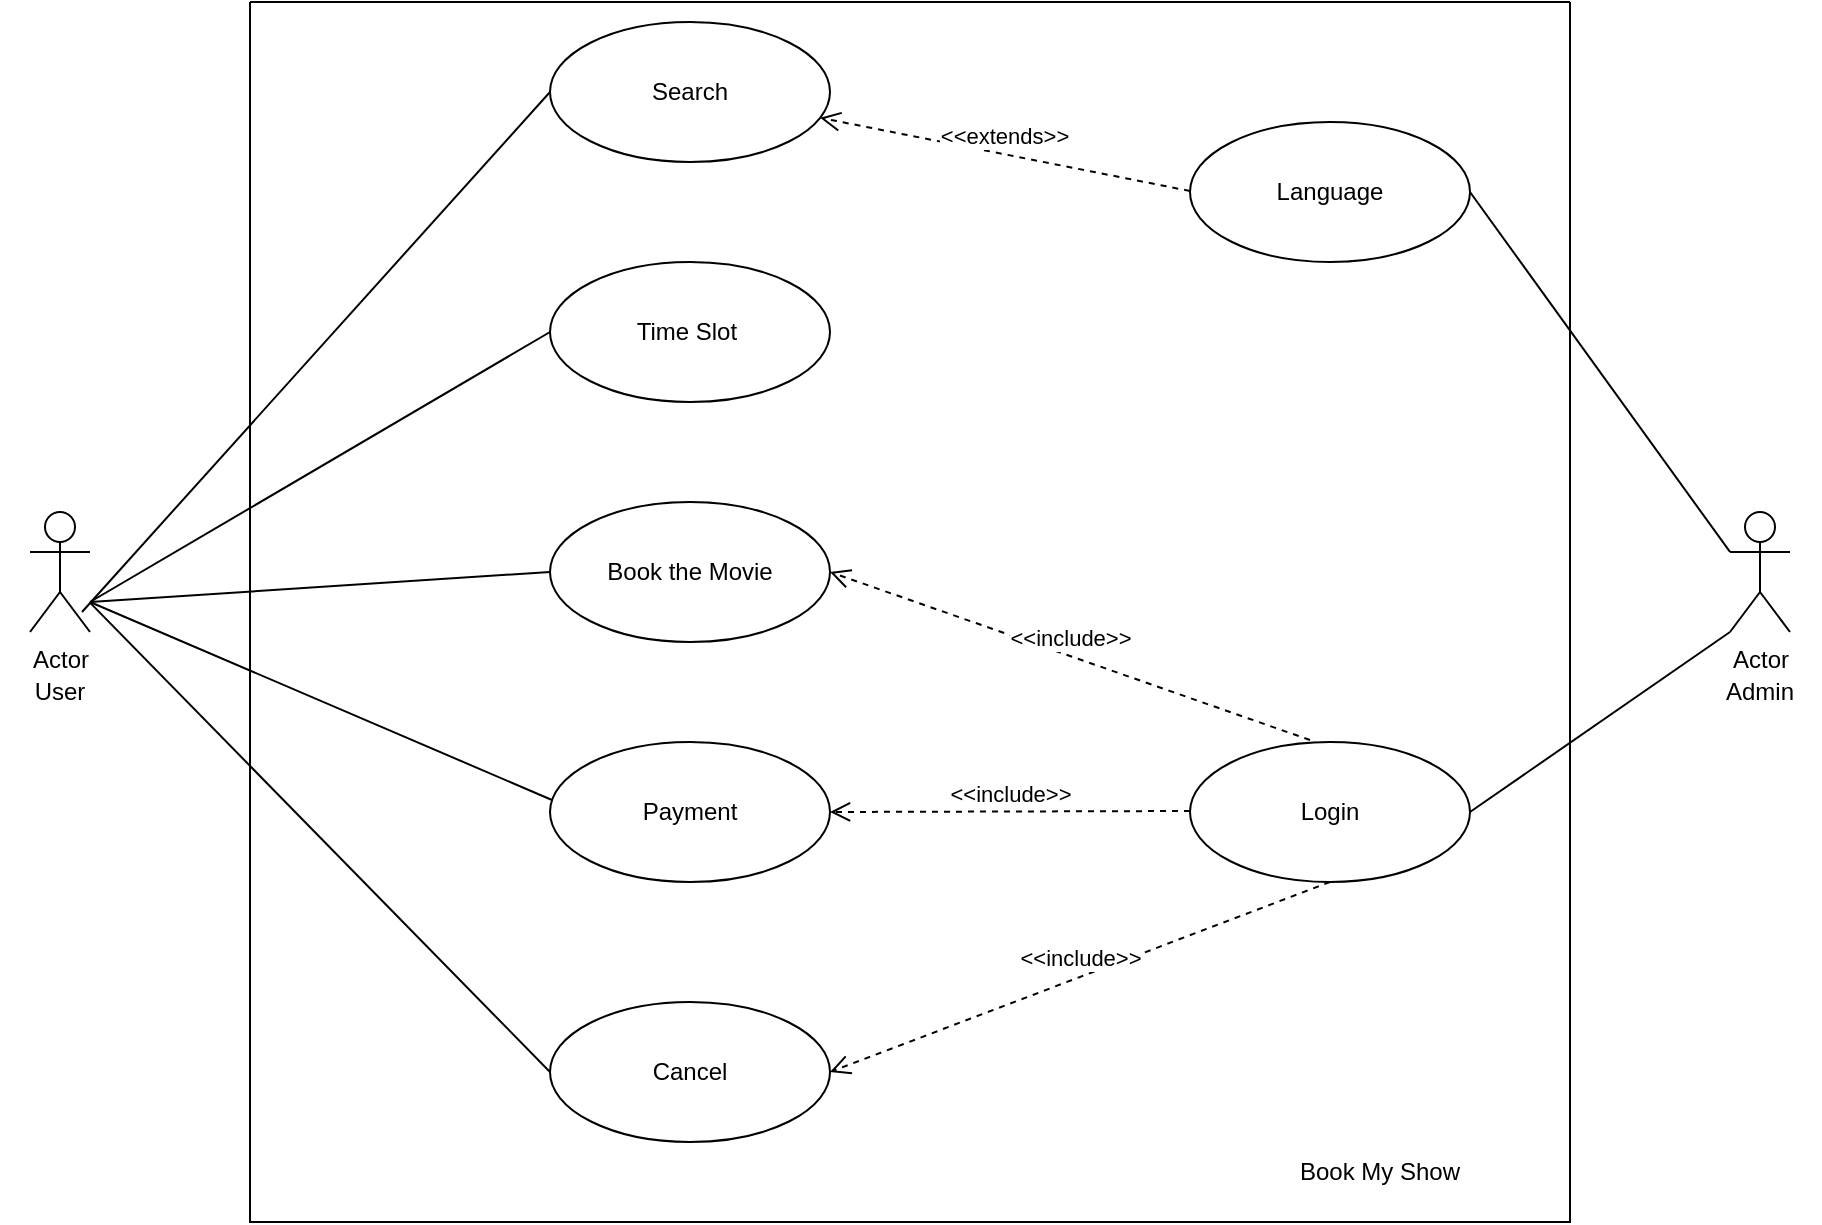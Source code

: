 <mxfile version="24.0.2" type="github">
  <diagram name="Page-1" id="3_H8ivSbetBl72P3CNzi">
    <mxGraphModel dx="1296" dy="683" grid="1" gridSize="10" guides="1" tooltips="1" connect="1" arrows="1" fold="1" page="1" pageScale="1" pageWidth="850" pageHeight="1100" math="0" shadow="0">
      <root>
        <mxCell id="0" />
        <mxCell id="1" parent="0" />
        <mxCell id="ZFSDl9lkwHXLmLVonI5_-1" value="Actor" style="shape=umlActor;verticalLabelPosition=bottom;verticalAlign=top;html=1;" vertex="1" parent="1">
          <mxGeometry x="80" y="335" width="30" height="60" as="geometry" />
        </mxCell>
        <mxCell id="ZFSDl9lkwHXLmLVonI5_-5" value="Search" style="ellipse;whiteSpace=wrap;html=1;" vertex="1" parent="1">
          <mxGeometry x="340" y="90" width="140" height="70" as="geometry" />
        </mxCell>
        <mxCell id="ZFSDl9lkwHXLmLVonI5_-6" value="Payment" style="ellipse;whiteSpace=wrap;html=1;" vertex="1" parent="1">
          <mxGeometry x="340" y="450" width="140" height="70" as="geometry" />
        </mxCell>
        <mxCell id="ZFSDl9lkwHXLmLVonI5_-7" value="Book the Movie" style="ellipse;whiteSpace=wrap;html=1;" vertex="1" parent="1">
          <mxGeometry x="340" y="330" width="140" height="70" as="geometry" />
        </mxCell>
        <mxCell id="ZFSDl9lkwHXLmLVonI5_-8" value="Cancel" style="ellipse;whiteSpace=wrap;html=1;" vertex="1" parent="1">
          <mxGeometry x="340" y="580" width="140" height="70" as="geometry" />
        </mxCell>
        <mxCell id="ZFSDl9lkwHXLmLVonI5_-9" value="Time Slot&lt;span style=&quot;white-space: pre;&quot;&gt;&#x9;&lt;/span&gt;" style="ellipse;whiteSpace=wrap;html=1;" vertex="1" parent="1">
          <mxGeometry x="340" y="210" width="140" height="70" as="geometry" />
        </mxCell>
        <mxCell id="ZFSDl9lkwHXLmLVonI5_-10" style="edgeStyle=orthogonalEdgeStyle;rounded=0;orthogonalLoop=1;jettySize=auto;html=1;exitX=0.5;exitY=1;exitDx=0;exitDy=0;" edge="1" parent="1" source="ZFSDl9lkwHXLmLVonI5_-7" target="ZFSDl9lkwHXLmLVonI5_-7">
          <mxGeometry relative="1" as="geometry" />
        </mxCell>
        <mxCell id="ZFSDl9lkwHXLmLVonI5_-11" value="Login" style="ellipse;whiteSpace=wrap;html=1;" vertex="1" parent="1">
          <mxGeometry x="660" y="450" width="140" height="70" as="geometry" />
        </mxCell>
        <mxCell id="ZFSDl9lkwHXLmLVonI5_-12" value="Actor" style="shape=umlActor;verticalLabelPosition=bottom;verticalAlign=top;html=1;" vertex="1" parent="1">
          <mxGeometry x="930" y="335" width="30" height="60" as="geometry" />
        </mxCell>
        <mxCell id="ZFSDl9lkwHXLmLVonI5_-17" value="&amp;lt;&amp;lt;include&amp;gt;&amp;gt;" style="html=1;verticalAlign=bottom;endArrow=open;dashed=1;endSize=8;curved=0;rounded=0;entryX=1;entryY=0.5;entryDx=0;entryDy=0;" edge="1" parent="1" target="ZFSDl9lkwHXLmLVonI5_-7">
          <mxGeometry relative="1" as="geometry">
            <mxPoint x="720" y="449" as="sourcePoint" />
            <mxPoint x="640" y="449" as="targetPoint" />
          </mxGeometry>
        </mxCell>
        <mxCell id="ZFSDl9lkwHXLmLVonI5_-18" value="&amp;lt;&amp;lt;include&amp;gt;&amp;gt;" style="html=1;verticalAlign=bottom;endArrow=open;dashed=1;endSize=8;curved=0;rounded=0;entryX=1;entryY=0.5;entryDx=0;entryDy=0;" edge="1" parent="1" target="ZFSDl9lkwHXLmLVonI5_-6">
          <mxGeometry relative="1" as="geometry">
            <mxPoint x="660" y="484.5" as="sourcePoint" />
            <mxPoint x="580" y="484.5" as="targetPoint" />
          </mxGeometry>
        </mxCell>
        <mxCell id="ZFSDl9lkwHXLmLVonI5_-19" value="&amp;lt;&amp;lt;include&amp;gt;&amp;gt;" style="html=1;verticalAlign=bottom;endArrow=open;dashed=1;endSize=8;curved=0;rounded=0;entryX=1;entryY=0.5;entryDx=0;entryDy=0;" edge="1" parent="1" target="ZFSDl9lkwHXLmLVonI5_-8">
          <mxGeometry relative="1" as="geometry">
            <mxPoint x="730" y="520" as="sourcePoint" />
            <mxPoint x="650" y="520" as="targetPoint" />
          </mxGeometry>
        </mxCell>
        <mxCell id="ZFSDl9lkwHXLmLVonI5_-20" value="" style="endArrow=none;html=1;rounded=0;entryX=0;entryY=0.5;entryDx=0;entryDy=0;" edge="1" parent="1" source="ZFSDl9lkwHXLmLVonI5_-1" target="ZFSDl9lkwHXLmLVonI5_-8">
          <mxGeometry width="50" height="50" relative="1" as="geometry">
            <mxPoint x="120" y="480" as="sourcePoint" />
            <mxPoint x="170" y="430" as="targetPoint" />
          </mxGeometry>
        </mxCell>
        <mxCell id="ZFSDl9lkwHXLmLVonI5_-21" value="" style="endArrow=none;html=1;rounded=0;entryX=0.007;entryY=0.414;entryDx=0;entryDy=0;entryPerimeter=0;" edge="1" parent="1" target="ZFSDl9lkwHXLmLVonI5_-6">
          <mxGeometry width="50" height="50" relative="1" as="geometry">
            <mxPoint x="110" y="380" as="sourcePoint" />
            <mxPoint x="180" y="370" as="targetPoint" />
          </mxGeometry>
        </mxCell>
        <mxCell id="ZFSDl9lkwHXLmLVonI5_-22" value="" style="endArrow=none;html=1;rounded=0;entryX=0;entryY=0.5;entryDx=0;entryDy=0;" edge="1" parent="1" target="ZFSDl9lkwHXLmLVonI5_-7">
          <mxGeometry width="50" height="50" relative="1" as="geometry">
            <mxPoint x="110" y="380" as="sourcePoint" />
            <mxPoint x="170" y="350" as="targetPoint" />
          </mxGeometry>
        </mxCell>
        <mxCell id="ZFSDl9lkwHXLmLVonI5_-23" value="" style="endArrow=none;html=1;rounded=0;entryX=0;entryY=0.5;entryDx=0;entryDy=0;" edge="1" parent="1" target="ZFSDl9lkwHXLmLVonI5_-9">
          <mxGeometry width="50" height="50" relative="1" as="geometry">
            <mxPoint x="110" y="380" as="sourcePoint" />
            <mxPoint x="170" y="335" as="targetPoint" />
          </mxGeometry>
        </mxCell>
        <mxCell id="ZFSDl9lkwHXLmLVonI5_-24" value="" style="endArrow=none;html=1;rounded=0;entryX=0;entryY=0.5;entryDx=0;entryDy=0;exitX=0.867;exitY=0.833;exitDx=0;exitDy=0;exitPerimeter=0;" edge="1" parent="1" source="ZFSDl9lkwHXLmLVonI5_-1" target="ZFSDl9lkwHXLmLVonI5_-5">
          <mxGeometry width="50" height="50" relative="1" as="geometry">
            <mxPoint x="110" y="360" as="sourcePoint" />
            <mxPoint x="160" y="310" as="targetPoint" />
          </mxGeometry>
        </mxCell>
        <mxCell id="ZFSDl9lkwHXLmLVonI5_-25" value="Language" style="ellipse;whiteSpace=wrap;html=1;" vertex="1" parent="1">
          <mxGeometry x="660" y="140" width="140" height="70" as="geometry" />
        </mxCell>
        <mxCell id="ZFSDl9lkwHXLmLVonI5_-26" value="&amp;lt;&amp;lt;extends&amp;gt;&amp;gt;" style="html=1;verticalAlign=bottom;endArrow=open;dashed=1;endSize=8;curved=0;rounded=0;" edge="1" parent="1" target="ZFSDl9lkwHXLmLVonI5_-5">
          <mxGeometry relative="1" as="geometry">
            <mxPoint x="660" y="174.5" as="sourcePoint" />
            <mxPoint x="580" y="174.5" as="targetPoint" />
          </mxGeometry>
        </mxCell>
        <mxCell id="ZFSDl9lkwHXLmLVonI5_-27" value="" style="endArrow=none;html=1;rounded=0;exitX=1;exitY=0.5;exitDx=0;exitDy=0;entryX=0;entryY=0.333;entryDx=0;entryDy=0;entryPerimeter=0;" edge="1" parent="1" source="ZFSDl9lkwHXLmLVonI5_-25" target="ZFSDl9lkwHXLmLVonI5_-12">
          <mxGeometry width="50" height="50" relative="1" as="geometry">
            <mxPoint x="860" y="370" as="sourcePoint" />
            <mxPoint x="910" y="320" as="targetPoint" />
          </mxGeometry>
        </mxCell>
        <mxCell id="ZFSDl9lkwHXLmLVonI5_-28" value="" style="endArrow=none;html=1;rounded=0;exitX=1;exitY=0.5;exitDx=0;exitDy=0;entryX=0;entryY=1;entryDx=0;entryDy=0;entryPerimeter=0;" edge="1" parent="1" source="ZFSDl9lkwHXLmLVonI5_-11" target="ZFSDl9lkwHXLmLVonI5_-12">
          <mxGeometry width="50" height="50" relative="1" as="geometry">
            <mxPoint x="850" y="430" as="sourcePoint" />
            <mxPoint x="900" y="380" as="targetPoint" />
          </mxGeometry>
        </mxCell>
        <mxCell id="ZFSDl9lkwHXLmLVonI5_-29" value="" style="swimlane;startSize=0;" vertex="1" parent="1">
          <mxGeometry x="190" y="80" width="660" height="610" as="geometry" />
        </mxCell>
        <mxCell id="ZFSDl9lkwHXLmLVonI5_-31" value="Book My Show" style="text;html=1;align=center;verticalAlign=middle;whiteSpace=wrap;rounded=0;" vertex="1" parent="ZFSDl9lkwHXLmLVonI5_-29">
          <mxGeometry x="520" y="570" width="90" height="30" as="geometry" />
        </mxCell>
        <mxCell id="ZFSDl9lkwHXLmLVonI5_-32" value="User" style="text;html=1;align=center;verticalAlign=middle;whiteSpace=wrap;rounded=0;" vertex="1" parent="1">
          <mxGeometry x="65" y="410" width="60" height="30" as="geometry" />
        </mxCell>
        <mxCell id="ZFSDl9lkwHXLmLVonI5_-33" value="Admin" style="text;html=1;align=center;verticalAlign=middle;whiteSpace=wrap;rounded=0;" vertex="1" parent="1">
          <mxGeometry x="915" y="410" width="60" height="30" as="geometry" />
        </mxCell>
      </root>
    </mxGraphModel>
  </diagram>
</mxfile>
